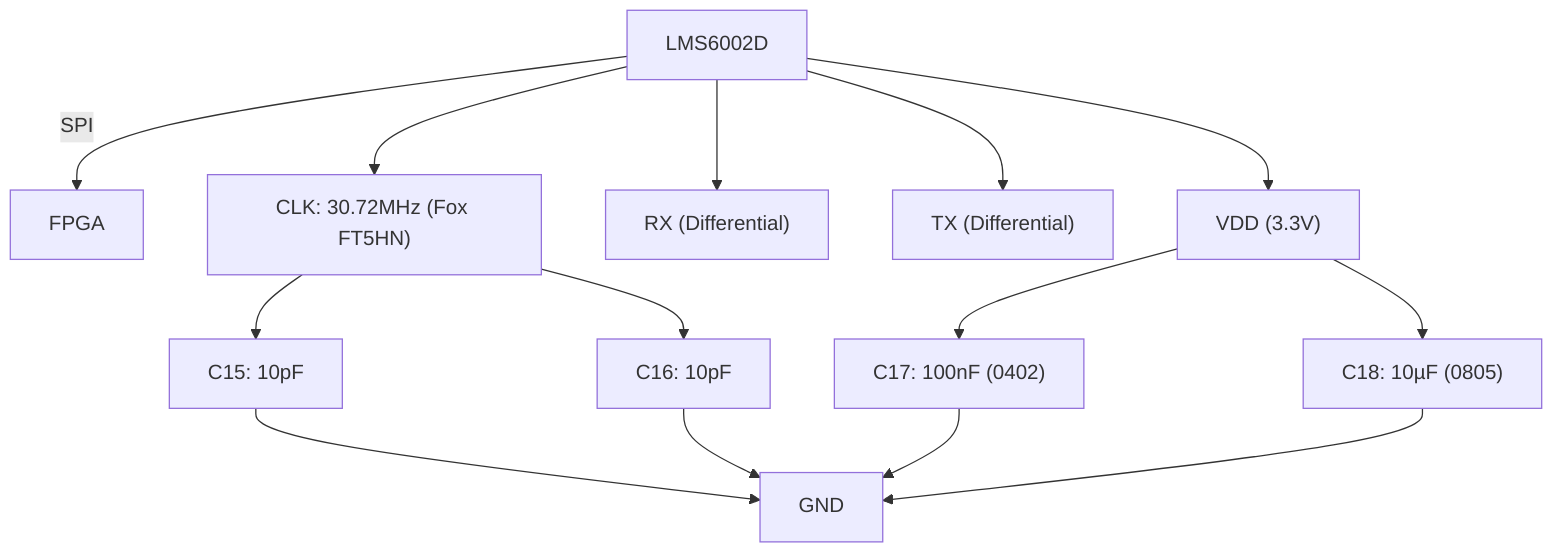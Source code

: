 graph TD
    LMS6002D -->|SPI| FPGA
    LMS6002D --> CLK["CLK: 30.72MHz (Fox FT5HN)"]
    CLK --> C15["C15: 10pF"]
    CLK --> C16["C16: 10pF"]
    C15 --> GND
    C16 --> GND
    
    LMS6002D --> RX["RX (Differential)"]
    LMS6002D --> TX["TX (Differential)"]
    
    LMS6002D --> VDD["VDD (3.3V)"]
    VDD --> C17["C17: 100nF (0402)"]
    VDD --> C18["C18: 10µF (0805)"]
    C17 --> GND
    C18 --> GND